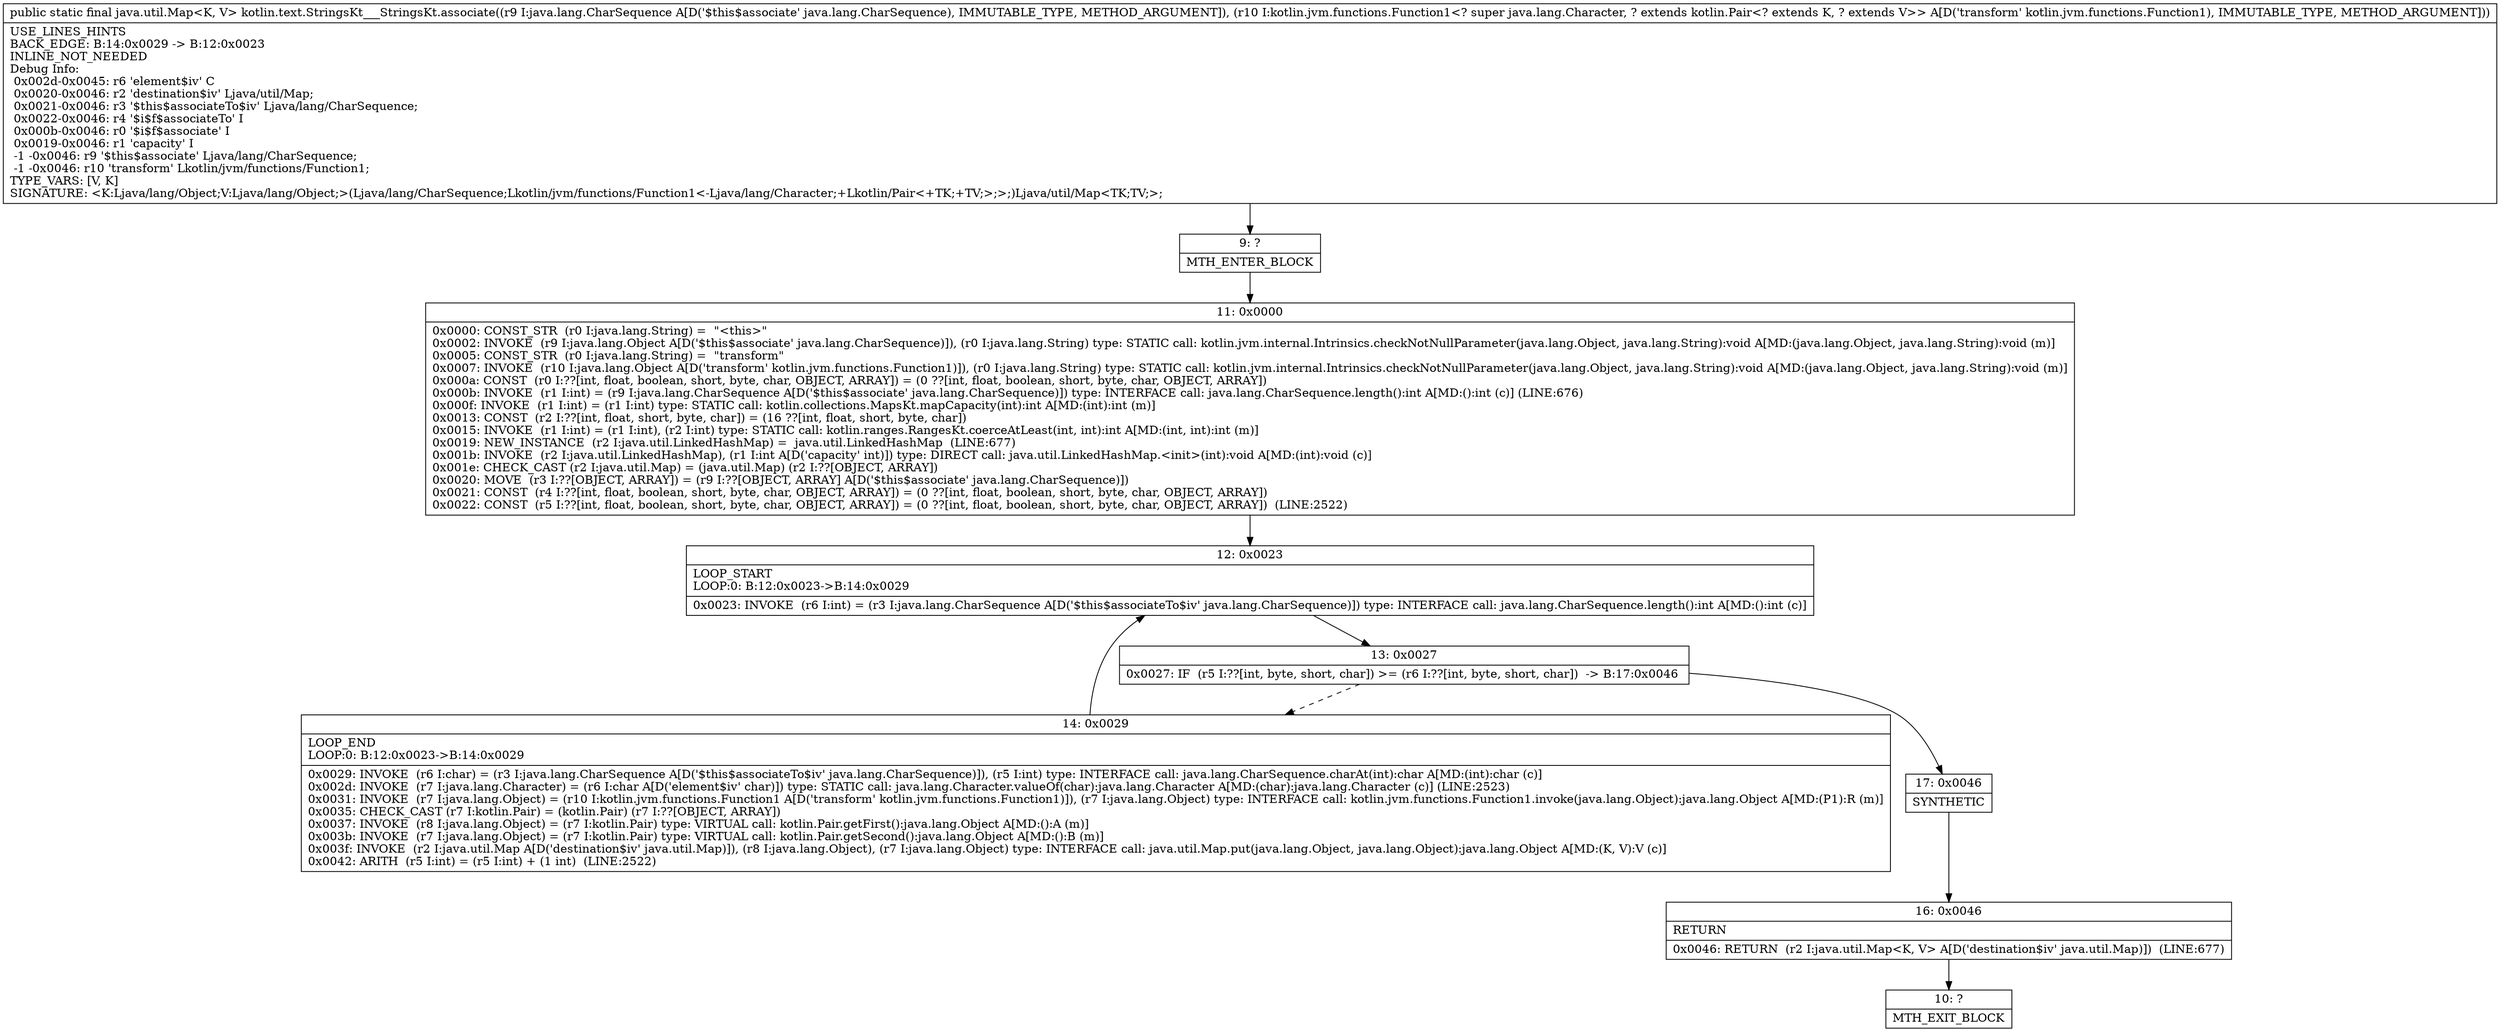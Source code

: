 digraph "CFG forkotlin.text.StringsKt___StringsKt.associate(Ljava\/lang\/CharSequence;Lkotlin\/jvm\/functions\/Function1;)Ljava\/util\/Map;" {
Node_9 [shape=record,label="{9\:\ ?|MTH_ENTER_BLOCK\l}"];
Node_11 [shape=record,label="{11\:\ 0x0000|0x0000: CONST_STR  (r0 I:java.lang.String) =  \"\<this\>\" \l0x0002: INVOKE  (r9 I:java.lang.Object A[D('$this$associate' java.lang.CharSequence)]), (r0 I:java.lang.String) type: STATIC call: kotlin.jvm.internal.Intrinsics.checkNotNullParameter(java.lang.Object, java.lang.String):void A[MD:(java.lang.Object, java.lang.String):void (m)]\l0x0005: CONST_STR  (r0 I:java.lang.String) =  \"transform\" \l0x0007: INVOKE  (r10 I:java.lang.Object A[D('transform' kotlin.jvm.functions.Function1)]), (r0 I:java.lang.String) type: STATIC call: kotlin.jvm.internal.Intrinsics.checkNotNullParameter(java.lang.Object, java.lang.String):void A[MD:(java.lang.Object, java.lang.String):void (m)]\l0x000a: CONST  (r0 I:??[int, float, boolean, short, byte, char, OBJECT, ARRAY]) = (0 ??[int, float, boolean, short, byte, char, OBJECT, ARRAY]) \l0x000b: INVOKE  (r1 I:int) = (r9 I:java.lang.CharSequence A[D('$this$associate' java.lang.CharSequence)]) type: INTERFACE call: java.lang.CharSequence.length():int A[MD:():int (c)] (LINE:676)\l0x000f: INVOKE  (r1 I:int) = (r1 I:int) type: STATIC call: kotlin.collections.MapsKt.mapCapacity(int):int A[MD:(int):int (m)]\l0x0013: CONST  (r2 I:??[int, float, short, byte, char]) = (16 ??[int, float, short, byte, char]) \l0x0015: INVOKE  (r1 I:int) = (r1 I:int), (r2 I:int) type: STATIC call: kotlin.ranges.RangesKt.coerceAtLeast(int, int):int A[MD:(int, int):int (m)]\l0x0019: NEW_INSTANCE  (r2 I:java.util.LinkedHashMap) =  java.util.LinkedHashMap  (LINE:677)\l0x001b: INVOKE  (r2 I:java.util.LinkedHashMap), (r1 I:int A[D('capacity' int)]) type: DIRECT call: java.util.LinkedHashMap.\<init\>(int):void A[MD:(int):void (c)]\l0x001e: CHECK_CAST (r2 I:java.util.Map) = (java.util.Map) (r2 I:??[OBJECT, ARRAY]) \l0x0020: MOVE  (r3 I:??[OBJECT, ARRAY]) = (r9 I:??[OBJECT, ARRAY] A[D('$this$associate' java.lang.CharSequence)]) \l0x0021: CONST  (r4 I:??[int, float, boolean, short, byte, char, OBJECT, ARRAY]) = (0 ??[int, float, boolean, short, byte, char, OBJECT, ARRAY]) \l0x0022: CONST  (r5 I:??[int, float, boolean, short, byte, char, OBJECT, ARRAY]) = (0 ??[int, float, boolean, short, byte, char, OBJECT, ARRAY])  (LINE:2522)\l}"];
Node_12 [shape=record,label="{12\:\ 0x0023|LOOP_START\lLOOP:0: B:12:0x0023\-\>B:14:0x0029\l|0x0023: INVOKE  (r6 I:int) = (r3 I:java.lang.CharSequence A[D('$this$associateTo$iv' java.lang.CharSequence)]) type: INTERFACE call: java.lang.CharSequence.length():int A[MD:():int (c)]\l}"];
Node_13 [shape=record,label="{13\:\ 0x0027|0x0027: IF  (r5 I:??[int, byte, short, char]) \>= (r6 I:??[int, byte, short, char])  \-\> B:17:0x0046 \l}"];
Node_14 [shape=record,label="{14\:\ 0x0029|LOOP_END\lLOOP:0: B:12:0x0023\-\>B:14:0x0029\l|0x0029: INVOKE  (r6 I:char) = (r3 I:java.lang.CharSequence A[D('$this$associateTo$iv' java.lang.CharSequence)]), (r5 I:int) type: INTERFACE call: java.lang.CharSequence.charAt(int):char A[MD:(int):char (c)]\l0x002d: INVOKE  (r7 I:java.lang.Character) = (r6 I:char A[D('element$iv' char)]) type: STATIC call: java.lang.Character.valueOf(char):java.lang.Character A[MD:(char):java.lang.Character (c)] (LINE:2523)\l0x0031: INVOKE  (r7 I:java.lang.Object) = (r10 I:kotlin.jvm.functions.Function1 A[D('transform' kotlin.jvm.functions.Function1)]), (r7 I:java.lang.Object) type: INTERFACE call: kotlin.jvm.functions.Function1.invoke(java.lang.Object):java.lang.Object A[MD:(P1):R (m)]\l0x0035: CHECK_CAST (r7 I:kotlin.Pair) = (kotlin.Pair) (r7 I:??[OBJECT, ARRAY]) \l0x0037: INVOKE  (r8 I:java.lang.Object) = (r7 I:kotlin.Pair) type: VIRTUAL call: kotlin.Pair.getFirst():java.lang.Object A[MD:():A (m)]\l0x003b: INVOKE  (r7 I:java.lang.Object) = (r7 I:kotlin.Pair) type: VIRTUAL call: kotlin.Pair.getSecond():java.lang.Object A[MD:():B (m)]\l0x003f: INVOKE  (r2 I:java.util.Map A[D('destination$iv' java.util.Map)]), (r8 I:java.lang.Object), (r7 I:java.lang.Object) type: INTERFACE call: java.util.Map.put(java.lang.Object, java.lang.Object):java.lang.Object A[MD:(K, V):V (c)]\l0x0042: ARITH  (r5 I:int) = (r5 I:int) + (1 int)  (LINE:2522)\l}"];
Node_17 [shape=record,label="{17\:\ 0x0046|SYNTHETIC\l}"];
Node_16 [shape=record,label="{16\:\ 0x0046|RETURN\l|0x0046: RETURN  (r2 I:java.util.Map\<K, V\> A[D('destination$iv' java.util.Map)])  (LINE:677)\l}"];
Node_10 [shape=record,label="{10\:\ ?|MTH_EXIT_BLOCK\l}"];
MethodNode[shape=record,label="{public static final java.util.Map\<K, V\> kotlin.text.StringsKt___StringsKt.associate((r9 I:java.lang.CharSequence A[D('$this$associate' java.lang.CharSequence), IMMUTABLE_TYPE, METHOD_ARGUMENT]), (r10 I:kotlin.jvm.functions.Function1\<? super java.lang.Character, ? extends kotlin.Pair\<? extends K, ? extends V\>\> A[D('transform' kotlin.jvm.functions.Function1), IMMUTABLE_TYPE, METHOD_ARGUMENT]))  | USE_LINES_HINTS\lBACK_EDGE: B:14:0x0029 \-\> B:12:0x0023\lINLINE_NOT_NEEDED\lDebug Info:\l  0x002d\-0x0045: r6 'element$iv' C\l  0x0020\-0x0046: r2 'destination$iv' Ljava\/util\/Map;\l  0x0021\-0x0046: r3 '$this$associateTo$iv' Ljava\/lang\/CharSequence;\l  0x0022\-0x0046: r4 '$i$f$associateTo' I\l  0x000b\-0x0046: r0 '$i$f$associate' I\l  0x0019\-0x0046: r1 'capacity' I\l  \-1 \-0x0046: r9 '$this$associate' Ljava\/lang\/CharSequence;\l  \-1 \-0x0046: r10 'transform' Lkotlin\/jvm\/functions\/Function1;\lTYPE_VARS: [V, K]\lSIGNATURE: \<K:Ljava\/lang\/Object;V:Ljava\/lang\/Object;\>(Ljava\/lang\/CharSequence;Lkotlin\/jvm\/functions\/Function1\<\-Ljava\/lang\/Character;+Lkotlin\/Pair\<+TK;+TV;\>;\>;)Ljava\/util\/Map\<TK;TV;\>;\l}"];
MethodNode -> Node_9;Node_9 -> Node_11;
Node_11 -> Node_12;
Node_12 -> Node_13;
Node_13 -> Node_14[style=dashed];
Node_13 -> Node_17;
Node_14 -> Node_12;
Node_17 -> Node_16;
Node_16 -> Node_10;
}

